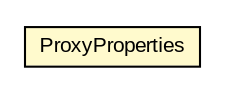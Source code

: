 #!/usr/local/bin/dot
#
# Class diagram 
# Generated by UMLGraph version R5_6-24-gf6e263 (http://www.umlgraph.org/)
#

digraph G {
	edge [fontname="arial",fontsize=10,labelfontname="arial",labelfontsize=10];
	node [fontname="arial",fontsize=10,shape=plaintext];
	nodesep=0.25;
	ranksep=0.5;
	// eu.europa.esig.dss.client.http.proxy.ProxyProperties
	c521989 [label=<<table title="eu.europa.esig.dss.client.http.proxy.ProxyProperties" border="0" cellborder="1" cellspacing="0" cellpadding="2" port="p" bgcolor="lemonChiffon" href="./ProxyProperties.html">
		<tr><td><table border="0" cellspacing="0" cellpadding="1">
<tr><td align="center" balign="center"> ProxyProperties </td></tr>
		</table></td></tr>
		</table>>, URL="./ProxyProperties.html", fontname="arial", fontcolor="black", fontsize=10.0];
}

